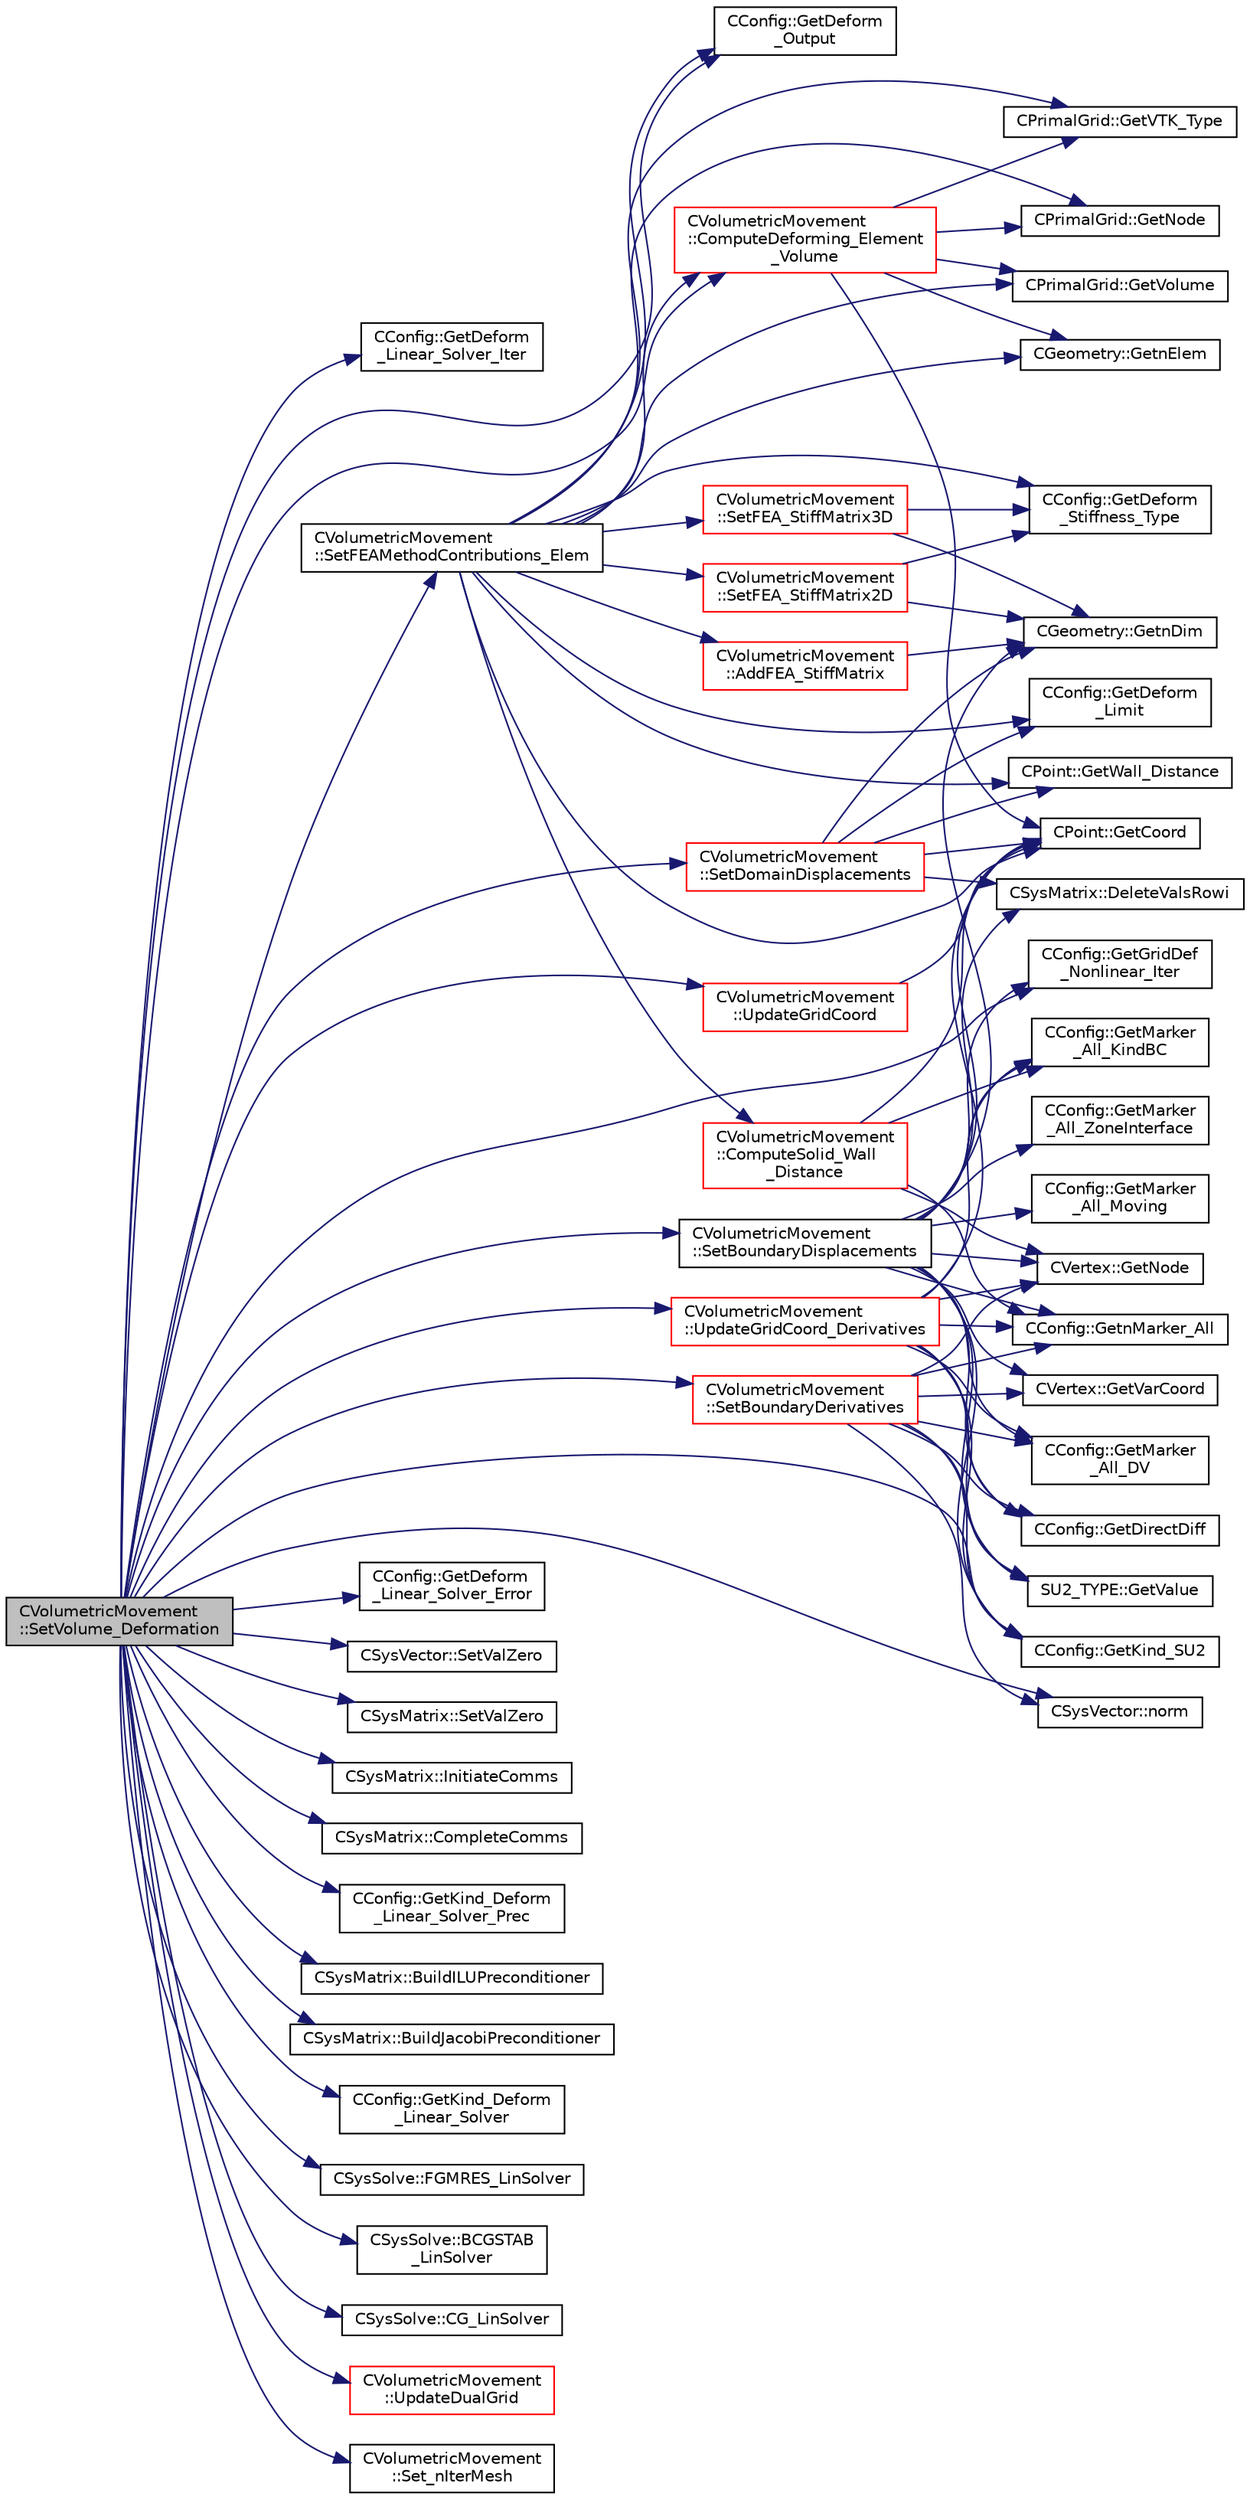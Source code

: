 digraph "CVolumetricMovement::SetVolume_Deformation"
{
  edge [fontname="Helvetica",fontsize="10",labelfontname="Helvetica",labelfontsize="10"];
  node [fontname="Helvetica",fontsize="10",shape=record];
  rankdir="LR";
  Node896 [label="CVolumetricMovement\l::SetVolume_Deformation",height=0.2,width=0.4,color="black", fillcolor="grey75", style="filled", fontcolor="black"];
  Node896 -> Node897 [color="midnightblue",fontsize="10",style="solid",fontname="Helvetica"];
  Node897 [label="CConfig::GetDeform\l_Linear_Solver_Iter",height=0.2,width=0.4,color="black", fillcolor="white", style="filled",URL="$class_c_config.html#a9490cf8b3bf52613488674bceccd7986",tooltip="Get max number of iterations of the linear solver for the implicit formulation. "];
  Node896 -> Node898 [color="midnightblue",fontsize="10",style="solid",fontname="Helvetica"];
  Node898 [label="CConfig::GetDeform\l_Output",height=0.2,width=0.4,color="black", fillcolor="white", style="filled",URL="$class_c_config.html#a957449c22ca4244836b0eb5e02f1fcbf",tooltip="Get information about writing grid deformation residuals to the console. "];
  Node896 -> Node899 [color="midnightblue",fontsize="10",style="solid",fontname="Helvetica"];
  Node899 [label="CConfig::GetDeform\l_Linear_Solver_Error",height=0.2,width=0.4,color="black", fillcolor="white", style="filled",URL="$class_c_config.html#a8c9cb72255ca9c978a0eee5b5b35b0ad",tooltip="Get min error of the linear solver for the implicit formulation. "];
  Node896 -> Node900 [color="midnightblue",fontsize="10",style="solid",fontname="Helvetica"];
  Node900 [label="CConfig::GetGridDef\l_Nonlinear_Iter",height=0.2,width=0.4,color="black", fillcolor="white", style="filled",URL="$class_c_config.html#ad239b07a30800d535a97219e59a5b410",tooltip="Get the number of nonlinear increments for mesh deformation. "];
  Node896 -> Node901 [color="midnightblue",fontsize="10",style="solid",fontname="Helvetica"];
  Node901 [label="CConfig::GetKind_SU2",height=0.2,width=0.4,color="black", fillcolor="white", style="filled",URL="$class_c_config.html#a47df59fbfd882e2fa8fc71691292659b",tooltip="Get the kind of SU2 software component. "];
  Node896 -> Node902 [color="midnightblue",fontsize="10",style="solid",fontname="Helvetica"];
  Node902 [label="CSysVector::SetValZero",height=0.2,width=0.4,color="black", fillcolor="white", style="filled",URL="$class_c_sys_vector.html#aa179ddab500faadee96bebecff9e201d",tooltip="Sets to zero all the entries of the vector. "];
  Node896 -> Node903 [color="midnightblue",fontsize="10",style="solid",fontname="Helvetica"];
  Node903 [label="CSysMatrix::SetValZero",height=0.2,width=0.4,color="black", fillcolor="white", style="filled",URL="$class_c_sys_matrix.html#a8f974ad2e089dccfc99ea21a4ef5a819",tooltip="Sets to zero all the entries of the sparse matrix. "];
  Node896 -> Node904 [color="midnightblue",fontsize="10",style="solid",fontname="Helvetica"];
  Node904 [label="CVolumetricMovement\l::SetFEAMethodContributions_Elem",height=0.2,width=0.4,color="black", fillcolor="white", style="filled",URL="$class_c_volumetric_movement.html#ad26b11c08de25982c8f254d465d244bb",tooltip="Compute the stiffness matrix for grid deformation using spring analogy. "];
  Node904 -> Node898 [color="midnightblue",fontsize="10",style="solid",fontname="Helvetica"];
  Node904 -> Node905 [color="midnightblue",fontsize="10",style="solid",fontname="Helvetica"];
  Node905 [label="CVolumetricMovement\l::ComputeDeforming_Element\l_Volume",height=0.2,width=0.4,color="red", fillcolor="white", style="filled",URL="$class_c_volumetric_movement.html#a7acdc25230eeae12974e8b4ffa054497",tooltip="Check for negative volumes (all elements) after performing grid deformation. "];
  Node905 -> Node906 [color="midnightblue",fontsize="10",style="solid",fontname="Helvetica"];
  Node906 [label="CGeometry::GetnElem",height=0.2,width=0.4,color="black", fillcolor="white", style="filled",URL="$class_c_geometry.html#a4ae48ec038df1f5ee7c1daadabea5e99",tooltip="Get number of elements. "];
  Node905 -> Node907 [color="midnightblue",fontsize="10",style="solid",fontname="Helvetica"];
  Node907 [label="CPrimalGrid::GetVTK_Type",height=0.2,width=0.4,color="black", fillcolor="white", style="filled",URL="$class_c_primal_grid.html#adb676897e7cf4a83ceb83065e7c6a04f",tooltip="A pure virtual member. "];
  Node905 -> Node908 [color="midnightblue",fontsize="10",style="solid",fontname="Helvetica"];
  Node908 [label="CPrimalGrid::GetNode",height=0.2,width=0.4,color="black", fillcolor="white", style="filled",URL="$class_c_primal_grid.html#a4fc7b6b6ac5025325c7e68fb56fbeef8",tooltip="A pure virtual member. "];
  Node905 -> Node909 [color="midnightblue",fontsize="10",style="solid",fontname="Helvetica"];
  Node909 [label="CPoint::GetCoord",height=0.2,width=0.4,color="black", fillcolor="white", style="filled",URL="$class_c_point.html#a95fe081d22e96e190cb3edcbf0d6525f",tooltip="Get the coordinates dor the control volume. "];
  Node905 -> Node919 [color="midnightblue",fontsize="10",style="solid",fontname="Helvetica"];
  Node919 [label="CPrimalGrid::GetVolume",height=0.2,width=0.4,color="black", fillcolor="white", style="filled",URL="$class_c_primal_grid.html#a8b4a5f75e165f0d6f27d59d5039be9b6",tooltip="Get the center of gravity of an element (including edges). "];
  Node904 -> Node920 [color="midnightblue",fontsize="10",style="solid",fontname="Helvetica"];
  Node920 [label="CConfig::GetDeform\l_Stiffness_Type",height=0.2,width=0.4,color="black", fillcolor="white", style="filled",URL="$class_c_config.html#aa9af56a81f54e678f3b5361be17d1f4c",tooltip="Get the type of stiffness to impose for FEA mesh deformation. "];
  Node904 -> Node921 [color="midnightblue",fontsize="10",style="solid",fontname="Helvetica"];
  Node921 [label="CConfig::GetDeform\l_Limit",height=0.2,width=0.4,color="black", fillcolor="white", style="filled",URL="$class_c_config.html#ae1891a77ff85026bc7c8490966e4e898",tooltip="Get limit for the volumetric deformation. "];
  Node904 -> Node922 [color="midnightblue",fontsize="10",style="solid",fontname="Helvetica"];
  Node922 [label="CVolumetricMovement\l::ComputeSolid_Wall\l_Distance",height=0.2,width=0.4,color="red", fillcolor="white", style="filled",URL="$class_c_volumetric_movement.html#a681f60147c77ec37f350a0a2894afbbe",tooltip="Compute the minimum distance to the nearest solid surface. "];
  Node922 -> Node923 [color="midnightblue",fontsize="10",style="solid",fontname="Helvetica"];
  Node923 [label="CConfig::GetnMarker_All",height=0.2,width=0.4,color="black", fillcolor="white", style="filled",URL="$class_c_config.html#a300c4884edfc0c2acf395036439004f4",tooltip="Get the total number of boundary markers including send/receive domains. "];
  Node922 -> Node924 [color="midnightblue",fontsize="10",style="solid",fontname="Helvetica"];
  Node924 [label="CConfig::GetMarker\l_All_KindBC",height=0.2,width=0.4,color="black", fillcolor="white", style="filled",URL="$class_c_config.html#a57d43acc1457d2d27095ce006218862e",tooltip="Get the kind of boundary for each marker. "];
  Node922 -> Node926 [color="midnightblue",fontsize="10",style="solid",fontname="Helvetica"];
  Node926 [label="CVertex::GetNode",height=0.2,width=0.4,color="black", fillcolor="white", style="filled",URL="$class_c_vertex.html#a95c513bf927464157ed96b6c79779a1f",tooltip="Get the node of the vertex. "];
  Node922 -> Node909 [color="midnightblue",fontsize="10",style="solid",fontname="Helvetica"];
  Node904 -> Node906 [color="midnightblue",fontsize="10",style="solid",fontname="Helvetica"];
  Node904 -> Node907 [color="midnightblue",fontsize="10",style="solid",fontname="Helvetica"];
  Node904 -> Node908 [color="midnightblue",fontsize="10",style="solid",fontname="Helvetica"];
  Node904 -> Node909 [color="midnightblue",fontsize="10",style="solid",fontname="Helvetica"];
  Node904 -> Node919 [color="midnightblue",fontsize="10",style="solid",fontname="Helvetica"];
  Node904 -> Node929 [color="midnightblue",fontsize="10",style="solid",fontname="Helvetica"];
  Node929 [label="CPoint::GetWall_Distance",height=0.2,width=0.4,color="black", fillcolor="white", style="filled",URL="$class_c_point.html#a2ec241bcb847e4bae03e8df907a18b15",tooltip="Get the value of the distance to the nearest wall. "];
  Node904 -> Node930 [color="midnightblue",fontsize="10",style="solid",fontname="Helvetica"];
  Node930 [label="CVolumetricMovement\l::SetFEA_StiffMatrix2D",height=0.2,width=0.4,color="red", fillcolor="white", style="filled",URL="$class_c_volumetric_movement.html#a701f9e550b1d2e2a781f5b4aed1fb0c2",tooltip="Build the stiffness matrix for a 3-D hexahedron element. The result will be placed in StiffMatrix_Ele..."];
  Node930 -> Node931 [color="midnightblue",fontsize="10",style="solid",fontname="Helvetica"];
  Node931 [label="CGeometry::GetnDim",height=0.2,width=0.4,color="black", fillcolor="white", style="filled",URL="$class_c_geometry.html#a2af01006c0c4f74ba089582f1a3587fe",tooltip="Get number of coordinates. "];
  Node930 -> Node920 [color="midnightblue",fontsize="10",style="solid",fontname="Helvetica"];
  Node904 -> Node935 [color="midnightblue",fontsize="10",style="solid",fontname="Helvetica"];
  Node935 [label="CVolumetricMovement\l::SetFEA_StiffMatrix3D",height=0.2,width=0.4,color="red", fillcolor="white", style="filled",URL="$class_c_volumetric_movement.html#a9988a1d647d3c0d4fa7c37f4a6985a4f",tooltip="Build the stiffness matrix for a 3-D hexahedron element. The result will be placed in StiffMatrix_Ele..."];
  Node935 -> Node931 [color="midnightblue",fontsize="10",style="solid",fontname="Helvetica"];
  Node935 -> Node920 [color="midnightblue",fontsize="10",style="solid",fontname="Helvetica"];
  Node904 -> Node940 [color="midnightblue",fontsize="10",style="solid",fontname="Helvetica"];
  Node940 [label="CVolumetricMovement\l::AddFEA_StiffMatrix",height=0.2,width=0.4,color="red", fillcolor="white", style="filled",URL="$class_c_volumetric_movement.html#ac6ce7aa6302e773340d0c0d5bc871356",tooltip="Add the stiffness matrix for a 2-D triangular element to the global stiffness matrix for the entire m..."];
  Node940 -> Node931 [color="midnightblue",fontsize="10",style="solid",fontname="Helvetica"];
  Node896 -> Node942 [color="midnightblue",fontsize="10",style="solid",fontname="Helvetica"];
  Node942 [label="CVolumetricMovement\l::SetBoundaryDisplacements",height=0.2,width=0.4,color="black", fillcolor="white", style="filled",URL="$class_c_volumetric_movement.html#a3555067b3e76a3d6fed5d78a21a776ea",tooltip="Check the boundary vertex that are going to be moved. "];
  Node942 -> Node931 [color="midnightblue",fontsize="10",style="solid",fontname="Helvetica"];
  Node942 -> Node901 [color="midnightblue",fontsize="10",style="solid",fontname="Helvetica"];
  Node942 -> Node900 [color="midnightblue",fontsize="10",style="solid",fontname="Helvetica"];
  Node942 -> Node923 [color="midnightblue",fontsize="10",style="solid",fontname="Helvetica"];
  Node942 -> Node924 [color="midnightblue",fontsize="10",style="solid",fontname="Helvetica"];
  Node942 -> Node926 [color="midnightblue",fontsize="10",style="solid",fontname="Helvetica"];
  Node942 -> Node943 [color="midnightblue",fontsize="10",style="solid",fontname="Helvetica"];
  Node943 [label="CSysMatrix::DeleteValsRowi",height=0.2,width=0.4,color="black", fillcolor="white", style="filled",URL="$class_c_sys_matrix.html#a9473b0224c9b9a2749571db0bbd22a70",tooltip="Deletes the values of the row i of the sparse matrix. "];
  Node942 -> Node944 [color="midnightblue",fontsize="10",style="solid",fontname="Helvetica"];
  Node944 [label="CConfig::GetMarker\l_All_Moving",height=0.2,width=0.4,color="black", fillcolor="white", style="filled",URL="$class_c_config.html#af9ca2570009f45c1504444027f70a1ad",tooltip="Get the motion information for a marker val_marker. "];
  Node942 -> Node945 [color="midnightblue",fontsize="10",style="solid",fontname="Helvetica"];
  Node945 [label="CConfig::GetMarker\l_All_DV",height=0.2,width=0.4,color="black", fillcolor="white", style="filled",URL="$class_c_config.html#a39608d00420cf8dd5357045aafdf2d23",tooltip="Get the DV information for a marker val_marker. "];
  Node942 -> Node946 [color="midnightblue",fontsize="10",style="solid",fontname="Helvetica"];
  Node946 [label="CConfig::GetDirectDiff",height=0.2,width=0.4,color="black", fillcolor="white", style="filled",URL="$class_c_config.html#a16fdb3ee7c760f2f129778f6162a1fe4",tooltip="Get the direct differentation method. "];
  Node942 -> Node947 [color="midnightblue",fontsize="10",style="solid",fontname="Helvetica"];
  Node947 [label="CVertex::GetVarCoord",height=0.2,width=0.4,color="black", fillcolor="white", style="filled",URL="$class_c_vertex.html#a060e712c827ad967dc5074539ca84d39",tooltip="Get the value of the coordinate variation due to a surface modification. "];
  Node942 -> Node948 [color="midnightblue",fontsize="10",style="solid",fontname="Helvetica"];
  Node948 [label="SU2_TYPE::GetValue",height=0.2,width=0.4,color="black", fillcolor="white", style="filled",URL="$namespace_s_u2___t_y_p_e.html#a0ed43473f5a450ce028d088427bf10cb",tooltip="Get the (primitive) value of the datatype (needs to be implemented for each new type). "];
  Node942 -> Node909 [color="midnightblue",fontsize="10",style="solid",fontname="Helvetica"];
  Node942 -> Node949 [color="midnightblue",fontsize="10",style="solid",fontname="Helvetica"];
  Node949 [label="CConfig::GetMarker\l_All_ZoneInterface",height=0.2,width=0.4,color="black", fillcolor="white", style="filled",URL="$class_c_config.html#ad7e1b2f0ee9749cc62c5394ae761ae0e",tooltip="Get the FSI interface information for a marker val_marker. "];
  Node896 -> Node950 [color="midnightblue",fontsize="10",style="solid",fontname="Helvetica"];
  Node950 [label="CVolumetricMovement\l::SetDomainDisplacements",height=0.2,width=0.4,color="red", fillcolor="white", style="filled",URL="$class_c_volumetric_movement.html#a34e2da985ad10e2db2d7b3753f0569c3",tooltip="Check the domain points vertex that are going to be moved. "];
  Node950 -> Node931 [color="midnightblue",fontsize="10",style="solid",fontname="Helvetica"];
  Node950 -> Node909 [color="midnightblue",fontsize="10",style="solid",fontname="Helvetica"];
  Node950 -> Node943 [color="midnightblue",fontsize="10",style="solid",fontname="Helvetica"];
  Node950 -> Node921 [color="midnightblue",fontsize="10",style="solid",fontname="Helvetica"];
  Node950 -> Node929 [color="midnightblue",fontsize="10",style="solid",fontname="Helvetica"];
  Node896 -> Node953 [color="midnightblue",fontsize="10",style="solid",fontname="Helvetica"];
  Node953 [label="CVolumetricMovement\l::SetBoundaryDerivatives",height=0.2,width=0.4,color="red", fillcolor="white", style="filled",URL="$class_c_volumetric_movement.html#af980705cb8f02b39ded42f8fa5bd1c2a",tooltip="Set the derivatives of the boundary nodes. "];
  Node953 -> Node901 [color="midnightblue",fontsize="10",style="solid",fontname="Helvetica"];
  Node953 -> Node946 [color="midnightblue",fontsize="10",style="solid",fontname="Helvetica"];
  Node953 -> Node923 [color="midnightblue",fontsize="10",style="solid",fontname="Helvetica"];
  Node953 -> Node945 [color="midnightblue",fontsize="10",style="solid",fontname="Helvetica"];
  Node953 -> Node926 [color="midnightblue",fontsize="10",style="solid",fontname="Helvetica"];
  Node953 -> Node947 [color="midnightblue",fontsize="10",style="solid",fontname="Helvetica"];
  Node953 -> Node955 [color="midnightblue",fontsize="10",style="solid",fontname="Helvetica"];
  Node955 [label="CSysVector::norm",height=0.2,width=0.4,color="black", fillcolor="white", style="filled",URL="$class_c_sys_vector.html#a55d36be09dfc5bed32246727f25cb7f5",tooltip="the L2 norm of the CSysVector "];
  Node953 -> Node948 [color="midnightblue",fontsize="10",style="solid",fontname="Helvetica"];
  Node896 -> Node957 [color="midnightblue",fontsize="10",style="solid",fontname="Helvetica"];
  Node957 [label="CSysMatrix::InitiateComms",height=0.2,width=0.4,color="black", fillcolor="white", style="filled",URL="$class_c_sys_matrix.html#aadd2cefab1eb2049ad6af5a895d3ec17",tooltip="Routine to load a vector quantity into the data structures for MPI point-to-point communication and t..."];
  Node896 -> Node958 [color="midnightblue",fontsize="10",style="solid",fontname="Helvetica"];
  Node958 [label="CSysMatrix::CompleteComms",height=0.2,width=0.4,color="black", fillcolor="white", style="filled",URL="$class_c_sys_matrix.html#a0d93fb3211183a67dff584635e9d8547",tooltip="Routine to complete the set of non-blocking communications launched by InitiateComms() and unpacking ..."];
  Node896 -> Node959 [color="midnightblue",fontsize="10",style="solid",fontname="Helvetica"];
  Node959 [label="CConfig::GetKind_Deform\l_Linear_Solver_Prec",height=0.2,width=0.4,color="black", fillcolor="white", style="filled",URL="$class_c_config.html#acdf89a9c27f96eaf6f769b00ecdca537",tooltip="Get the kind of preconditioner for the implicit solver. "];
  Node896 -> Node960 [color="midnightblue",fontsize="10",style="solid",fontname="Helvetica"];
  Node960 [label="CSysMatrix::BuildILUPreconditioner",height=0.2,width=0.4,color="black", fillcolor="white", style="filled",URL="$class_c_sys_matrix.html#a4a862ca5b4886271707ba3feb354ba0a",tooltip="Build the ILU preconditioner. "];
  Node896 -> Node961 [color="midnightblue",fontsize="10",style="solid",fontname="Helvetica"];
  Node961 [label="CSysMatrix::BuildJacobiPreconditioner",height=0.2,width=0.4,color="black", fillcolor="white", style="filled",URL="$class_c_sys_matrix.html#a314ee2ee5379328bdd0f93843b9b7be1",tooltip="Build the Jacobi preconditioner. "];
  Node896 -> Node955 [color="midnightblue",fontsize="10",style="solid",fontname="Helvetica"];
  Node896 -> Node962 [color="midnightblue",fontsize="10",style="solid",fontname="Helvetica"];
  Node962 [label="CConfig::GetKind_Deform\l_Linear_Solver",height=0.2,width=0.4,color="black", fillcolor="white", style="filled",URL="$class_c_config.html#abd6b04523e4612da71b3aff424d7a744",tooltip="Get the kind of solver for the implicit solver. "];
  Node896 -> Node963 [color="midnightblue",fontsize="10",style="solid",fontname="Helvetica"];
  Node963 [label="CSysSolve::FGMRES_LinSolver",height=0.2,width=0.4,color="black", fillcolor="white", style="filled",URL="$class_c_sys_solve.html#ab1ea21d138282caf1e9314168c5764f0",tooltip="Flexible Generalized Minimal Residual method. "];
  Node896 -> Node964 [color="midnightblue",fontsize="10",style="solid",fontname="Helvetica"];
  Node964 [label="CSysSolve::BCGSTAB\l_LinSolver",height=0.2,width=0.4,color="black", fillcolor="white", style="filled",URL="$class_c_sys_solve.html#a189cd58cff5e7d3c926a4c7485e3ca4c",tooltip="Biconjugate Gradient Stabilized Method (BCGSTAB) "];
  Node896 -> Node965 [color="midnightblue",fontsize="10",style="solid",fontname="Helvetica"];
  Node965 [label="CSysSolve::CG_LinSolver",height=0.2,width=0.4,color="black", fillcolor="white", style="filled",URL="$class_c_sys_solve.html#a3e3c1440f7b8eea3db41ca6d2eb1c5c4",tooltip="Conjugate Gradient method. "];
  Node896 -> Node966 [color="midnightblue",fontsize="10",style="solid",fontname="Helvetica"];
  Node966 [label="CVolumetricMovement\l::UpdateGridCoord",height=0.2,width=0.4,color="red", fillcolor="white", style="filled",URL="$class_c_volumetric_movement.html#aad474762b9f95bb5c867fe33fdb4efba",tooltip="Update the value of the coordinates after the grid movement. "];
  Node966 -> Node909 [color="midnightblue",fontsize="10",style="solid",fontname="Helvetica"];
  Node896 -> Node989 [color="midnightblue",fontsize="10",style="solid",fontname="Helvetica"];
  Node989 [label="CVolumetricMovement\l::UpdateGridCoord_Derivatives",height=0.2,width=0.4,color="red", fillcolor="white", style="filled",URL="$class_c_volumetric_movement.html#a845d08f2349381a6c7b849011e638304",tooltip="Update the derivatives of the coordinates after the grid movement. "];
  Node989 -> Node901 [color="midnightblue",fontsize="10",style="solid",fontname="Helvetica"];
  Node989 -> Node946 [color="midnightblue",fontsize="10",style="solid",fontname="Helvetica"];
  Node989 -> Node909 [color="midnightblue",fontsize="10",style="solid",fontname="Helvetica"];
  Node989 -> Node948 [color="midnightblue",fontsize="10",style="solid",fontname="Helvetica"];
  Node989 -> Node923 [color="midnightblue",fontsize="10",style="solid",fontname="Helvetica"];
  Node989 -> Node924 [color="midnightblue",fontsize="10",style="solid",fontname="Helvetica"];
  Node989 -> Node945 [color="midnightblue",fontsize="10",style="solid",fontname="Helvetica"];
  Node989 -> Node926 [color="midnightblue",fontsize="10",style="solid",fontname="Helvetica"];
  Node896 -> Node993 [color="midnightblue",fontsize="10",style="solid",fontname="Helvetica"];
  Node993 [label="CVolumetricMovement\l::UpdateDualGrid",height=0.2,width=0.4,color="red", fillcolor="white", style="filled",URL="$class_c_volumetric_movement.html#a434fc9989fc773704d174d048a4ca61e",tooltip="Update the dual grid after the grid movement (edges and control volumes). "];
  Node896 -> Node905 [color="midnightblue",fontsize="10",style="solid",fontname="Helvetica"];
  Node896 -> Node998 [color="midnightblue",fontsize="10",style="solid",fontname="Helvetica"];
  Node998 [label="CVolumetricMovement\l::Set_nIterMesh",height=0.2,width=0.4,color="black", fillcolor="white", style="filled",URL="$class_c_volumetric_movement.html#a9d786a277257f4b74b09df1c5be14c04",tooltip="Store the number of iterations when moving the mesh. "];
}
